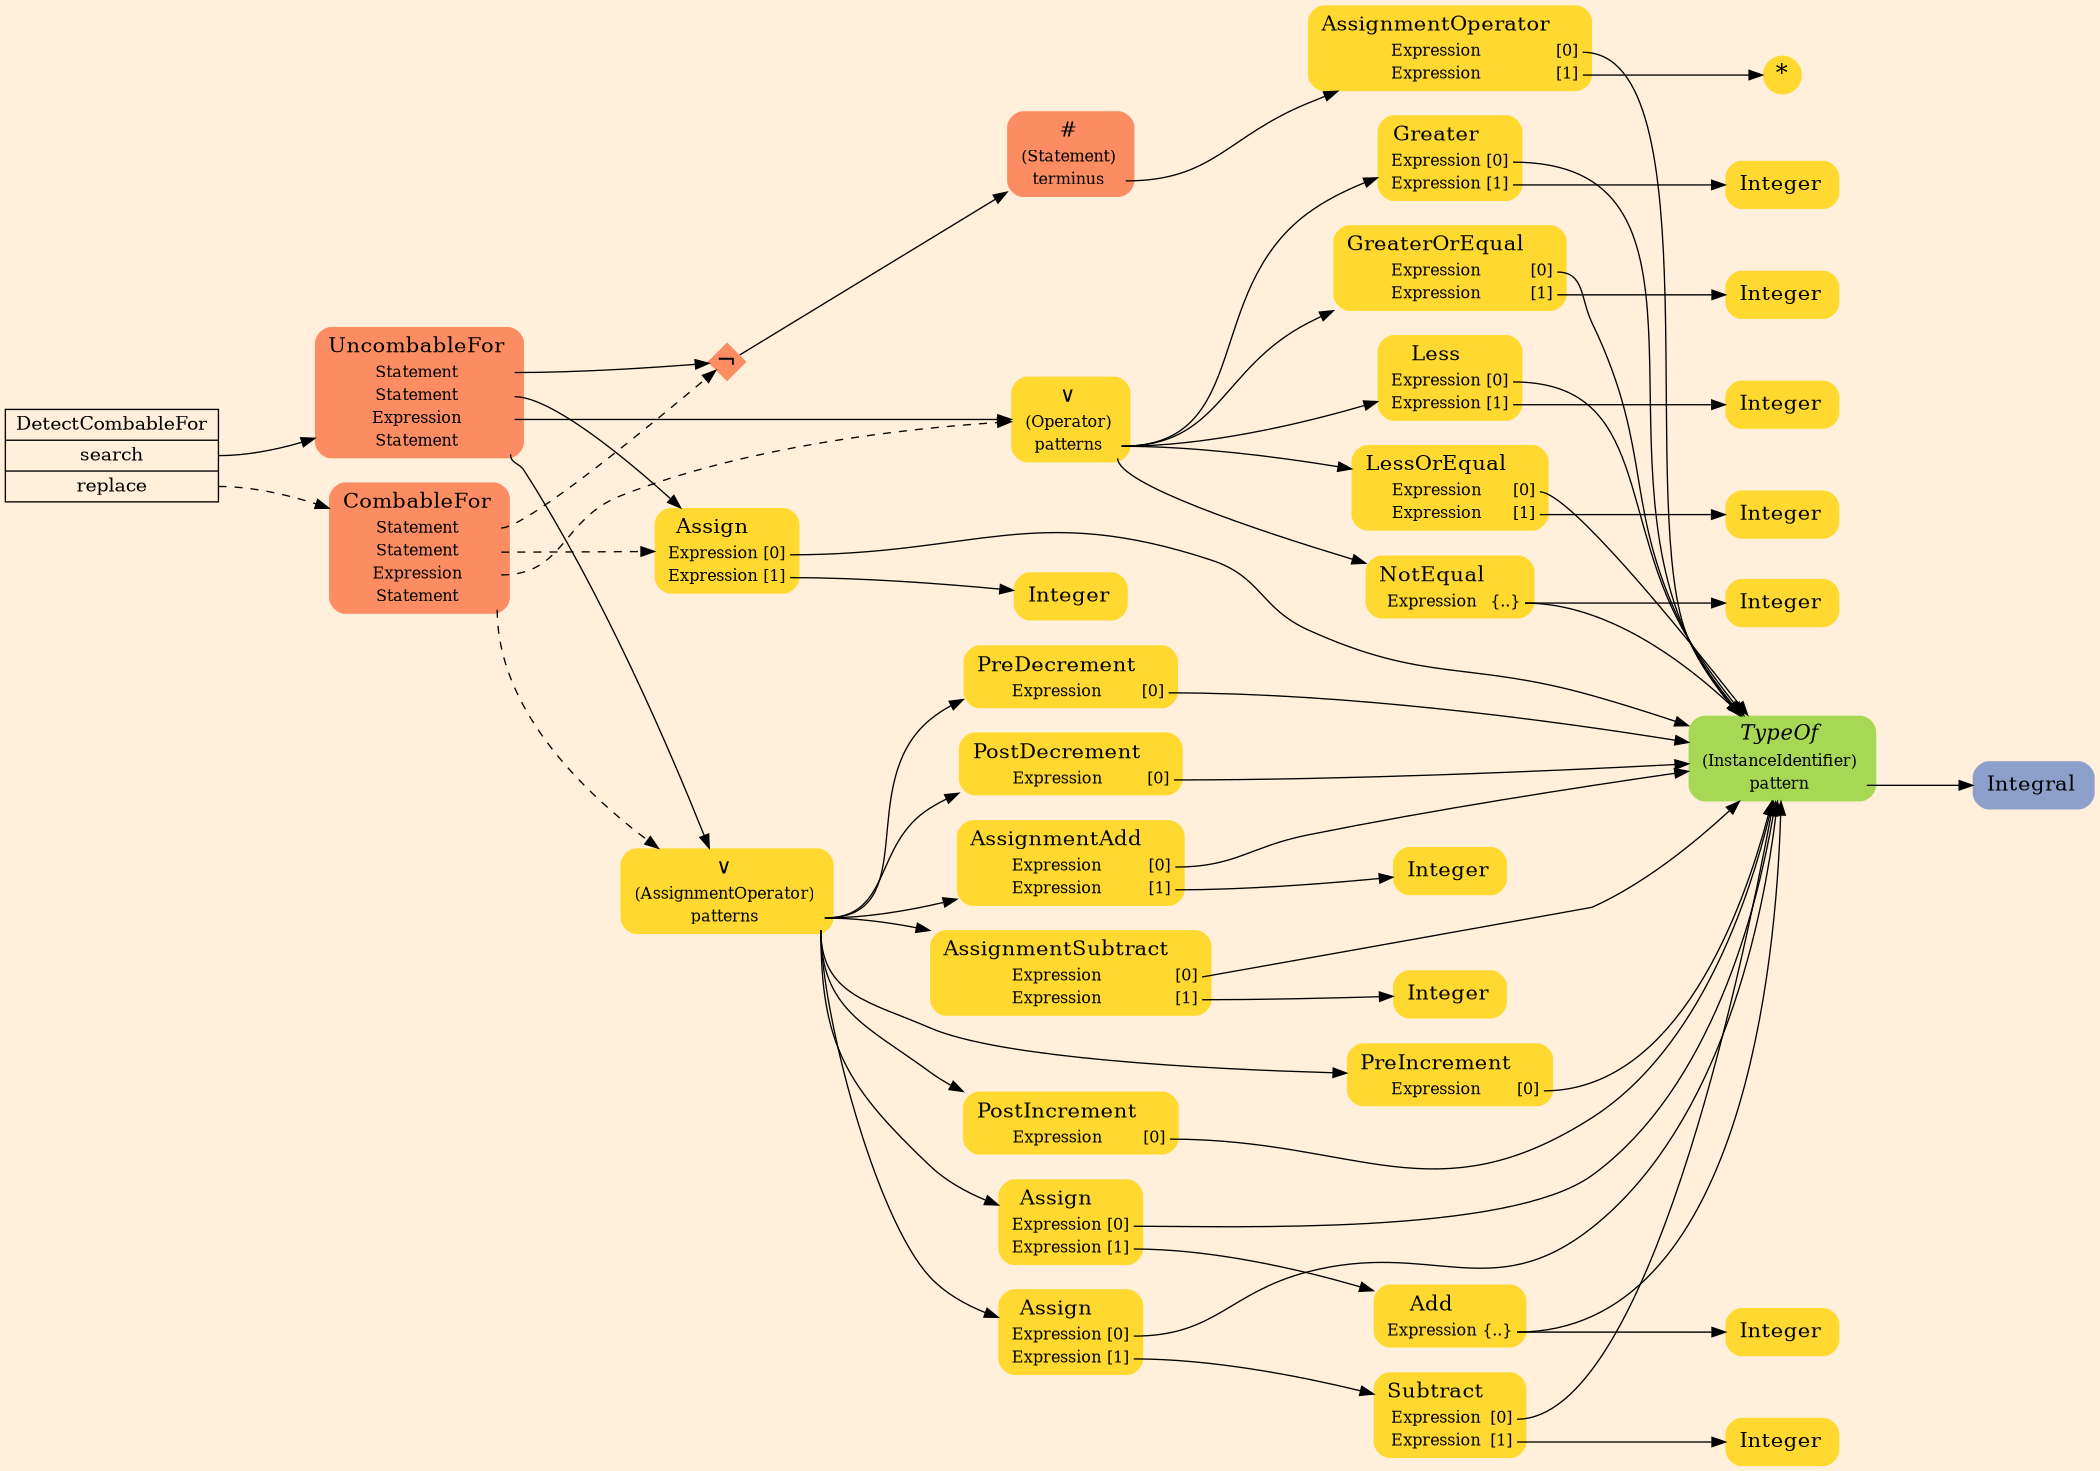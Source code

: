 digraph Inferno {
graph [
    rankdir = "LR"
    ranksep = 1.0
    size = "14,20"
    bgcolor = antiquewhite1
    color = black
    fontcolor = black
];
node [
];
// -------------------- transformation figure --------------------
"CR#P20-0" [
    shape = "record"
    fillcolor = antiquewhite1
    label = "<fixed> DetectCombableFor | <port0> search | <port1> replace"
    style = "filled"
    fontsize = "14"
    color = black
    fontcolor = black
];

"#B-2-231" [
    shape = "plaintext"
    fillcolor = "/set28/2"
    label = <<TABLE BORDER="0" CELLBORDER="0" CELLSPACING="0">
     <TR><TD><FONT POINT-SIZE="16.0">UncombableFor</FONT></TD><TD></TD></TR>
     <TR><TD>Statement</TD><TD PORT="port0"></TD></TR>
     <TR><TD>Statement</TD><TD PORT="port1"></TD></TR>
     <TR><TD>Expression</TD><TD PORT="port2"></TD></TR>
     <TR><TD>Statement</TD><TD PORT="port3"></TD></TR>
    </TABLE>>
    style = "rounded,filled"
    fontsize = "12"
];

"#B-2-251" [
    shape = "diamond"
    fillcolor = "/set28/2"
    label = <¬>
    style = "filled"
    fontsize = "18"
    penwidth = 0.0
    fixedsize = true
    width = 0.4
    height = 0.4
];

"#B-2-252" [
    shape = "plaintext"
    fillcolor = "/set28/2"
    label = <<TABLE BORDER="0" CELLBORDER="0" CELLSPACING="0">
     <TR><TD><FONT POINT-SIZE="16.0">#</FONT></TD><TD></TD></TR>
     <TR><TD>(Statement)</TD><TD PORT="port0"></TD></TR>
     <TR><TD>terminus</TD><TD PORT="port1"></TD></TR>
    </TABLE>>
    style = "rounded,filled"
    fontsize = "12"
];

"#B-2-253" [
    shape = "plaintext"
    fillcolor = "/set28/6"
    label = <<TABLE BORDER="0" CELLBORDER="0" CELLSPACING="0">
     <TR><TD><FONT POINT-SIZE="16.0">AssignmentOperator</FONT></TD><TD></TD></TR>
     <TR><TD>Expression</TD><TD PORT="port0">[0]</TD></TR>
     <TR><TD>Expression</TD><TD PORT="port1">[1]</TD></TR>
    </TABLE>>
    style = "rounded,filled"
    fontsize = "12"
];

"#B-2-255" [
    shape = "plaintext"
    fillcolor = "/set28/5"
    label = <<TABLE BORDER="0" CELLBORDER="0" CELLSPACING="0">
     <TR><TD><FONT POINT-SIZE="16.0"><I>TypeOf</I></FONT></TD><TD></TD></TR>
     <TR><TD>(InstanceIdentifier)</TD><TD PORT="port0"></TD></TR>
     <TR><TD>pattern</TD><TD PORT="port1"></TD></TR>
    </TABLE>>
    style = "rounded,filled"
    fontsize = "12"
];

"#B-2-256" [
    shape = "plaintext"
    fillcolor = "/set28/3"
    label = <<TABLE BORDER="0" CELLBORDER="0" CELLSPACING="0">
     <TR><TD><FONT POINT-SIZE="16.0">Integral</FONT></TD><TD></TD></TR>
    </TABLE>>
    style = "rounded,filled"
    fontsize = "12"
];

"#B-2-266" [
    shape = "circle"
    fillcolor = "/set28/6"
    label = <*>
    style = "filled"
    fontsize = "18"
    penwidth = 0.0
    fixedsize = true
    width = 0.4
    height = 0.4
];

"#B-2-232" [
    shape = "plaintext"
    fillcolor = "/set28/6"
    label = <<TABLE BORDER="0" CELLBORDER="0" CELLSPACING="0">
     <TR><TD><FONT POINT-SIZE="16.0">Assign</FONT></TD><TD></TD></TR>
     <TR><TD>Expression</TD><TD PORT="port0">[0]</TD></TR>
     <TR><TD>Expression</TD><TD PORT="port1">[1]</TD></TR>
    </TABLE>>
    style = "rounded,filled"
    fontsize = "12"
];

"#B-2-239" [
    shape = "plaintext"
    fillcolor = "/set28/6"
    label = <<TABLE BORDER="0" CELLBORDER="0" CELLSPACING="0">
     <TR><TD><FONT POINT-SIZE="16.0">Integer</FONT></TD><TD></TD></TR>
    </TABLE>>
    style = "rounded,filled"
    fontsize = "12"
];

"#B-2-233" [
    shape = "plaintext"
    fillcolor = "/set28/6"
    label = <<TABLE BORDER="0" CELLBORDER="0" CELLSPACING="0">
     <TR><TD><FONT POINT-SIZE="16.0">∨</FONT></TD><TD></TD></TR>
     <TR><TD>(Operator)</TD><TD PORT="port0"></TD></TR>
     <TR><TD>patterns</TD><TD PORT="port1"></TD></TR>
    </TABLE>>
    style = "rounded,filled"
    fontsize = "12"
];

"#B-2-236" [
    shape = "plaintext"
    fillcolor = "/set28/6"
    label = <<TABLE BORDER="0" CELLBORDER="0" CELLSPACING="0">
     <TR><TD><FONT POINT-SIZE="16.0">Greater</FONT></TD><TD></TD></TR>
     <TR><TD>Expression</TD><TD PORT="port0">[0]</TD></TR>
     <TR><TD>Expression</TD><TD PORT="port1">[1]</TD></TR>
    </TABLE>>
    style = "rounded,filled"
    fontsize = "12"
];

"#B-2-257" [
    shape = "plaintext"
    fillcolor = "/set28/6"
    label = <<TABLE BORDER="0" CELLBORDER="0" CELLSPACING="0">
     <TR><TD><FONT POINT-SIZE="16.0">Integer</FONT></TD><TD></TD></TR>
    </TABLE>>
    style = "rounded,filled"
    fontsize = "12"
];

"#B-2-237" [
    shape = "plaintext"
    fillcolor = "/set28/6"
    label = <<TABLE BORDER="0" CELLBORDER="0" CELLSPACING="0">
     <TR><TD><FONT POINT-SIZE="16.0">GreaterOrEqual</FONT></TD><TD></TD></TR>
     <TR><TD>Expression</TD><TD PORT="port0">[0]</TD></TR>
     <TR><TD>Expression</TD><TD PORT="port1">[1]</TD></TR>
    </TABLE>>
    style = "rounded,filled"
    fontsize = "12"
];

"#B-2-258" [
    shape = "plaintext"
    fillcolor = "/set28/6"
    label = <<TABLE BORDER="0" CELLBORDER="0" CELLSPACING="0">
     <TR><TD><FONT POINT-SIZE="16.0">Integer</FONT></TD><TD></TD></TR>
    </TABLE>>
    style = "rounded,filled"
    fontsize = "12"
];

"#B-2-234" [
    shape = "plaintext"
    fillcolor = "/set28/6"
    label = <<TABLE BORDER="0" CELLBORDER="0" CELLSPACING="0">
     <TR><TD><FONT POINT-SIZE="16.0">Less</FONT></TD><TD></TD></TR>
     <TR><TD>Expression</TD><TD PORT="port0">[0]</TD></TR>
     <TR><TD>Expression</TD><TD PORT="port1">[1]</TD></TR>
    </TABLE>>
    style = "rounded,filled"
    fontsize = "12"
];

"#B-2-259" [
    shape = "plaintext"
    fillcolor = "/set28/6"
    label = <<TABLE BORDER="0" CELLBORDER="0" CELLSPACING="0">
     <TR><TD><FONT POINT-SIZE="16.0">Integer</FONT></TD><TD></TD></TR>
    </TABLE>>
    style = "rounded,filled"
    fontsize = "12"
];

"#B-2-235" [
    shape = "plaintext"
    fillcolor = "/set28/6"
    label = <<TABLE BORDER="0" CELLBORDER="0" CELLSPACING="0">
     <TR><TD><FONT POINT-SIZE="16.0">LessOrEqual</FONT></TD><TD></TD></TR>
     <TR><TD>Expression</TD><TD PORT="port0">[0]</TD></TR>
     <TR><TD>Expression</TD><TD PORT="port1">[1]</TD></TR>
    </TABLE>>
    style = "rounded,filled"
    fontsize = "12"
];

"#B-2-260" [
    shape = "plaintext"
    fillcolor = "/set28/6"
    label = <<TABLE BORDER="0" CELLBORDER="0" CELLSPACING="0">
     <TR><TD><FONT POINT-SIZE="16.0">Integer</FONT></TD><TD></TD></TR>
    </TABLE>>
    style = "rounded,filled"
    fontsize = "12"
];

"#B-2-238" [
    shape = "plaintext"
    fillcolor = "/set28/6"
    label = <<TABLE BORDER="0" CELLBORDER="0" CELLSPACING="0">
     <TR><TD><FONT POINT-SIZE="16.0">NotEqual</FONT></TD><TD></TD></TR>
     <TR><TD>Expression</TD><TD PORT="port0">{..}</TD></TR>
    </TABLE>>
    style = "rounded,filled"
    fontsize = "12"
];

"#B-2-261" [
    shape = "plaintext"
    fillcolor = "/set28/6"
    label = <<TABLE BORDER="0" CELLBORDER="0" CELLSPACING="0">
     <TR><TD><FONT POINT-SIZE="16.0">Integer</FONT></TD><TD></TD></TR>
    </TABLE>>
    style = "rounded,filled"
    fontsize = "12"
];

"#B-2-240" [
    shape = "plaintext"
    fillcolor = "/set28/6"
    label = <<TABLE BORDER="0" CELLBORDER="0" CELLSPACING="0">
     <TR><TD><FONT POINT-SIZE="16.0">∨</FONT></TD><TD></TD></TR>
     <TR><TD>(AssignmentOperator)</TD><TD PORT="port0"></TD></TR>
     <TR><TD>patterns</TD><TD PORT="port1"></TD></TR>
    </TABLE>>
    style = "rounded,filled"
    fontsize = "12"
];

"#B-2-242" [
    shape = "plaintext"
    fillcolor = "/set28/6"
    label = <<TABLE BORDER="0" CELLBORDER="0" CELLSPACING="0">
     <TR><TD><FONT POINT-SIZE="16.0">PreIncrement</FONT></TD><TD></TD></TR>
     <TR><TD>Expression</TD><TD PORT="port0">[0]</TD></TR>
    </TABLE>>
    style = "rounded,filled"
    fontsize = "12"
];

"#B-2-241" [
    shape = "plaintext"
    fillcolor = "/set28/6"
    label = <<TABLE BORDER="0" CELLBORDER="0" CELLSPACING="0">
     <TR><TD><FONT POINT-SIZE="16.0">PostIncrement</FONT></TD><TD></TD></TR>
     <TR><TD>Expression</TD><TD PORT="port0">[0]</TD></TR>
    </TABLE>>
    style = "rounded,filled"
    fontsize = "12"
];

"#B-2-244" [
    shape = "plaintext"
    fillcolor = "/set28/6"
    label = <<TABLE BORDER="0" CELLBORDER="0" CELLSPACING="0">
     <TR><TD><FONT POINT-SIZE="16.0">PreDecrement</FONT></TD><TD></TD></TR>
     <TR><TD>Expression</TD><TD PORT="port0">[0]</TD></TR>
    </TABLE>>
    style = "rounded,filled"
    fontsize = "12"
];

"#B-2-243" [
    shape = "plaintext"
    fillcolor = "/set28/6"
    label = <<TABLE BORDER="0" CELLBORDER="0" CELLSPACING="0">
     <TR><TD><FONT POINT-SIZE="16.0">PostDecrement</FONT></TD><TD></TD></TR>
     <TR><TD>Expression</TD><TD PORT="port0">[0]</TD></TR>
    </TABLE>>
    style = "rounded,filled"
    fontsize = "12"
];

"#B-2-245" [
    shape = "plaintext"
    fillcolor = "/set28/6"
    label = <<TABLE BORDER="0" CELLBORDER="0" CELLSPACING="0">
     <TR><TD><FONT POINT-SIZE="16.0">AssignmentAdd</FONT></TD><TD></TD></TR>
     <TR><TD>Expression</TD><TD PORT="port0">[0]</TD></TR>
     <TR><TD>Expression</TD><TD PORT="port1">[1]</TD></TR>
    </TABLE>>
    style = "rounded,filled"
    fontsize = "12"
];

"#B-2-262" [
    shape = "plaintext"
    fillcolor = "/set28/6"
    label = <<TABLE BORDER="0" CELLBORDER="0" CELLSPACING="0">
     <TR><TD><FONT POINT-SIZE="16.0">Integer</FONT></TD><TD></TD></TR>
    </TABLE>>
    style = "rounded,filled"
    fontsize = "12"
];

"#B-2-246" [
    shape = "plaintext"
    fillcolor = "/set28/6"
    label = <<TABLE BORDER="0" CELLBORDER="0" CELLSPACING="0">
     <TR><TD><FONT POINT-SIZE="16.0">AssignmentSubtract</FONT></TD><TD></TD></TR>
     <TR><TD>Expression</TD><TD PORT="port0">[0]</TD></TR>
     <TR><TD>Expression</TD><TD PORT="port1">[1]</TD></TR>
    </TABLE>>
    style = "rounded,filled"
    fontsize = "12"
];

"#B-2-263" [
    shape = "plaintext"
    fillcolor = "/set28/6"
    label = <<TABLE BORDER="0" CELLBORDER="0" CELLSPACING="0">
     <TR><TD><FONT POINT-SIZE="16.0">Integer</FONT></TD><TD></TD></TR>
    </TABLE>>
    style = "rounded,filled"
    fontsize = "12"
];

"#B-2-247" [
    shape = "plaintext"
    fillcolor = "/set28/6"
    label = <<TABLE BORDER="0" CELLBORDER="0" CELLSPACING="0">
     <TR><TD><FONT POINT-SIZE="16.0">Assign</FONT></TD><TD></TD></TR>
     <TR><TD>Expression</TD><TD PORT="port0">[0]</TD></TR>
     <TR><TD>Expression</TD><TD PORT="port1">[1]</TD></TR>
    </TABLE>>
    style = "rounded,filled"
    fontsize = "12"
];

"#B-2-249" [
    shape = "plaintext"
    fillcolor = "/set28/6"
    label = <<TABLE BORDER="0" CELLBORDER="0" CELLSPACING="0">
     <TR><TD><FONT POINT-SIZE="16.0">Add</FONT></TD><TD></TD></TR>
     <TR><TD>Expression</TD><TD PORT="port0">{..}</TD></TR>
    </TABLE>>
    style = "rounded,filled"
    fontsize = "12"
];

"#B-2-264" [
    shape = "plaintext"
    fillcolor = "/set28/6"
    label = <<TABLE BORDER="0" CELLBORDER="0" CELLSPACING="0">
     <TR><TD><FONT POINT-SIZE="16.0">Integer</FONT></TD><TD></TD></TR>
    </TABLE>>
    style = "rounded,filled"
    fontsize = "12"
];

"#B-2-248" [
    shape = "plaintext"
    fillcolor = "/set28/6"
    label = <<TABLE BORDER="0" CELLBORDER="0" CELLSPACING="0">
     <TR><TD><FONT POINT-SIZE="16.0">Assign</FONT></TD><TD></TD></TR>
     <TR><TD>Expression</TD><TD PORT="port0">[0]</TD></TR>
     <TR><TD>Expression</TD><TD PORT="port1">[1]</TD></TR>
    </TABLE>>
    style = "rounded,filled"
    fontsize = "12"
];

"#B-2-250" [
    shape = "plaintext"
    fillcolor = "/set28/6"
    label = <<TABLE BORDER="0" CELLBORDER="0" CELLSPACING="0">
     <TR><TD><FONT POINT-SIZE="16.0">Subtract</FONT></TD><TD></TD></TR>
     <TR><TD>Expression</TD><TD PORT="port0">[0]</TD></TR>
     <TR><TD>Expression</TD><TD PORT="port1">[1]</TD></TR>
    </TABLE>>
    style = "rounded,filled"
    fontsize = "12"
];

"#B-2-265" [
    shape = "plaintext"
    fillcolor = "/set28/6"
    label = <<TABLE BORDER="0" CELLBORDER="0" CELLSPACING="0">
     <TR><TD><FONT POINT-SIZE="16.0">Integer</FONT></TD><TD></TD></TR>
    </TABLE>>
    style = "rounded,filled"
    fontsize = "12"
];

"#B-2-254" [
    shape = "plaintext"
    fillcolor = "/set28/2"
    label = <<TABLE BORDER="0" CELLBORDER="0" CELLSPACING="0">
     <TR><TD><FONT POINT-SIZE="16.0">CombableFor</FONT></TD><TD></TD></TR>
     <TR><TD>Statement</TD><TD PORT="port0"></TD></TR>
     <TR><TD>Statement</TD><TD PORT="port1"></TD></TR>
     <TR><TD>Expression</TD><TD PORT="port2"></TD></TR>
     <TR><TD>Statement</TD><TD PORT="port3"></TD></TR>
    </TABLE>>
    style = "rounded,filled"
    fontsize = "12"
];



// -------------------- links --------------------
// links for block CR#P20-0
"CR#P20-0":port0 -> "#B-2-231" [
    style="solid"
    color = black
    fontcolor = black
];

"CR#P20-0":port1 -> "#B-2-254" [
    style="dashed"
    color = black
    fontcolor = black
];

// links for block #B-2-231
"#B-2-231":port0 -> "#B-2-251" [
    style="solid"
    color = black
    fontcolor = black
];

"#B-2-231":port1 -> "#B-2-232" [
    style="solid"
    color = black
    fontcolor = black
];

"#B-2-231":port2 -> "#B-2-233" [
    style="solid"
    color = black
    fontcolor = black
];

"#B-2-231":port3 -> "#B-2-240" [
    style="solid"
    color = black
    fontcolor = black
];

// links for block #B-2-251
"#B-2-251" -> "#B-2-252" [
    style="solid"
    color = black
    fontcolor = black
];

// links for block #B-2-252
"#B-2-252":port1 -> "#B-2-253" [
    style="solid"
    color = black
    fontcolor = black
];

// links for block #B-2-253
"#B-2-253":port0 -> "#B-2-255" [
    style="solid"
    color = black
    fontcolor = black
];

"#B-2-253":port1 -> "#B-2-266" [
    style="solid"
    color = black
    fontcolor = black
];

// links for block #B-2-255
"#B-2-255":port1 -> "#B-2-256" [
    style="solid"
    color = black
    fontcolor = black
];

// links for block #B-2-256
// links for block #B-2-266
// links for block #B-2-232
"#B-2-232":port0 -> "#B-2-255" [
    style="solid"
    color = black
    fontcolor = black
];

"#B-2-232":port1 -> "#B-2-239" [
    style="solid"
    color = black
    fontcolor = black
];

// links for block #B-2-239
// links for block #B-2-233
"#B-2-233":port1 -> "#B-2-236" [
    style="solid"
    color = black
    fontcolor = black
];

"#B-2-233":port1 -> "#B-2-237" [
    style="solid"
    color = black
    fontcolor = black
];

"#B-2-233":port1 -> "#B-2-234" [
    style="solid"
    color = black
    fontcolor = black
];

"#B-2-233":port1 -> "#B-2-235" [
    style="solid"
    color = black
    fontcolor = black
];

"#B-2-233":port1 -> "#B-2-238" [
    style="solid"
    color = black
    fontcolor = black
];

// links for block #B-2-236
"#B-2-236":port0 -> "#B-2-255" [
    style="solid"
    color = black
    fontcolor = black
];

"#B-2-236":port1 -> "#B-2-257" [
    style="solid"
    color = black
    fontcolor = black
];

// links for block #B-2-257
// links for block #B-2-237
"#B-2-237":port0 -> "#B-2-255" [
    style="solid"
    color = black
    fontcolor = black
];

"#B-2-237":port1 -> "#B-2-258" [
    style="solid"
    color = black
    fontcolor = black
];

// links for block #B-2-258
// links for block #B-2-234
"#B-2-234":port0 -> "#B-2-255" [
    style="solid"
    color = black
    fontcolor = black
];

"#B-2-234":port1 -> "#B-2-259" [
    style="solid"
    color = black
    fontcolor = black
];

// links for block #B-2-259
// links for block #B-2-235
"#B-2-235":port0 -> "#B-2-255" [
    style="solid"
    color = black
    fontcolor = black
];

"#B-2-235":port1 -> "#B-2-260" [
    style="solid"
    color = black
    fontcolor = black
];

// links for block #B-2-260
// links for block #B-2-238
"#B-2-238":port0 -> "#B-2-255" [
    style="solid"
    color = black
    fontcolor = black
];

"#B-2-238":port0 -> "#B-2-261" [
    style="solid"
    color = black
    fontcolor = black
];

// links for block #B-2-261
// links for block #B-2-240
"#B-2-240":port1 -> "#B-2-242" [
    style="solid"
    color = black
    fontcolor = black
];

"#B-2-240":port1 -> "#B-2-241" [
    style="solid"
    color = black
    fontcolor = black
];

"#B-2-240":port1 -> "#B-2-244" [
    style="solid"
    color = black
    fontcolor = black
];

"#B-2-240":port1 -> "#B-2-243" [
    style="solid"
    color = black
    fontcolor = black
];

"#B-2-240":port1 -> "#B-2-245" [
    style="solid"
    color = black
    fontcolor = black
];

"#B-2-240":port1 -> "#B-2-246" [
    style="solid"
    color = black
    fontcolor = black
];

"#B-2-240":port1 -> "#B-2-247" [
    style="solid"
    color = black
    fontcolor = black
];

"#B-2-240":port1 -> "#B-2-248" [
    style="solid"
    color = black
    fontcolor = black
];

// links for block #B-2-242
"#B-2-242":port0 -> "#B-2-255" [
    style="solid"
    color = black
    fontcolor = black
];

// links for block #B-2-241
"#B-2-241":port0 -> "#B-2-255" [
    style="solid"
    color = black
    fontcolor = black
];

// links for block #B-2-244
"#B-2-244":port0 -> "#B-2-255" [
    style="solid"
    color = black
    fontcolor = black
];

// links for block #B-2-243
"#B-2-243":port0 -> "#B-2-255" [
    style="solid"
    color = black
    fontcolor = black
];

// links for block #B-2-245
"#B-2-245":port0 -> "#B-2-255" [
    style="solid"
    color = black
    fontcolor = black
];

"#B-2-245":port1 -> "#B-2-262" [
    style="solid"
    color = black
    fontcolor = black
];

// links for block #B-2-262
// links for block #B-2-246
"#B-2-246":port0 -> "#B-2-255" [
    style="solid"
    color = black
    fontcolor = black
];

"#B-2-246":port1 -> "#B-2-263" [
    style="solid"
    color = black
    fontcolor = black
];

// links for block #B-2-263
// links for block #B-2-247
"#B-2-247":port0 -> "#B-2-255" [
    style="solid"
    color = black
    fontcolor = black
];

"#B-2-247":port1 -> "#B-2-249" [
    style="solid"
    color = black
    fontcolor = black
];

// links for block #B-2-249
"#B-2-249":port0 -> "#B-2-255" [
    style="solid"
    color = black
    fontcolor = black
];

"#B-2-249":port0 -> "#B-2-264" [
    style="solid"
    color = black
    fontcolor = black
];

// links for block #B-2-264
// links for block #B-2-248
"#B-2-248":port0 -> "#B-2-255" [
    style="solid"
    color = black
    fontcolor = black
];

"#B-2-248":port1 -> "#B-2-250" [
    style="solid"
    color = black
    fontcolor = black
];

// links for block #B-2-250
"#B-2-250":port0 -> "#B-2-255" [
    style="solid"
    color = black
    fontcolor = black
];

"#B-2-250":port1 -> "#B-2-265" [
    style="solid"
    color = black
    fontcolor = black
];

// links for block #B-2-265
// links for block #B-2-254
"#B-2-254":port0 -> "#B-2-251" [
    style="dashed"
    color = black
    fontcolor = black
];

"#B-2-254":port1 -> "#B-2-232" [
    style="dashed"
    color = black
    fontcolor = black
];

"#B-2-254":port2 -> "#B-2-233" [
    style="dashed"
    color = black
    fontcolor = black
];

"#B-2-254":port3 -> "#B-2-240" [
    style="dashed"
    color = black
    fontcolor = black
];

}
